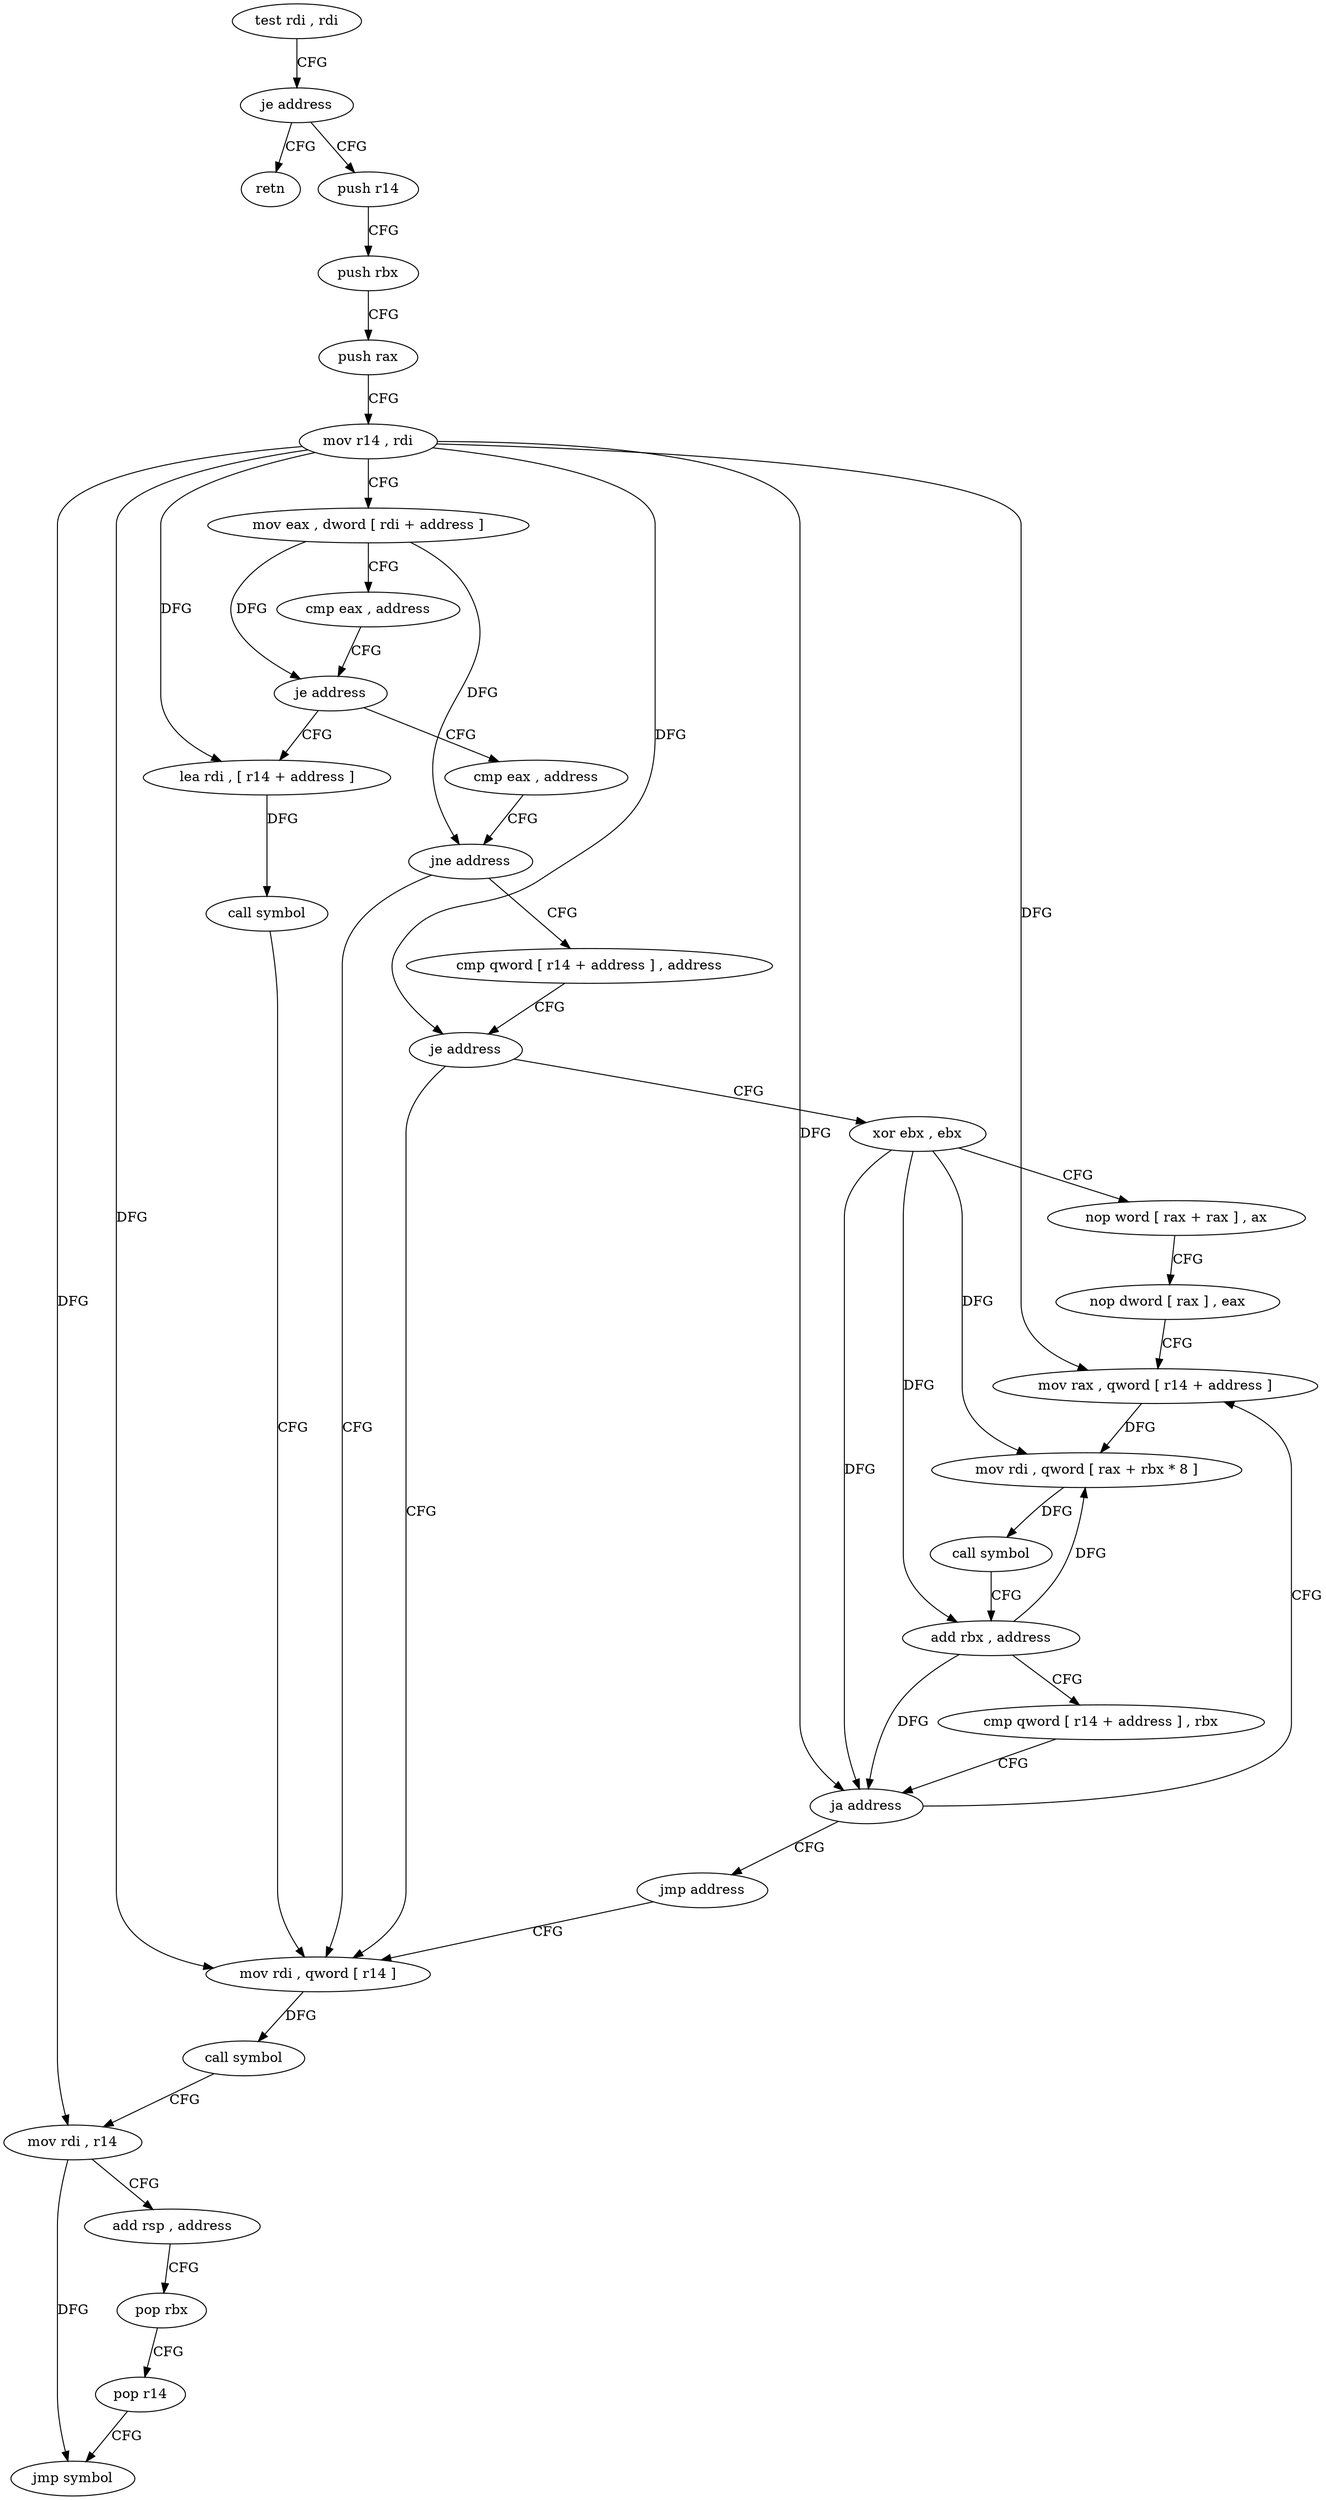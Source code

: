 digraph "func" {
"139728" [label = "test rdi , rdi" ]
"139731" [label = "je address" ]
"139801" [label = "retn" ]
"139733" [label = "push r14" ]
"139735" [label = "push rbx" ]
"139736" [label = "push rax" ]
"139737" [label = "mov r14 , rdi" ]
"139740" [label = "mov eax , dword [ rdi + address ]" ]
"139743" [label = "cmp eax , address" ]
"139746" [label = "je address" ]
"139802" [label = "lea rdi , [ r14 + address ]" ]
"139748" [label = "cmp eax , address" ]
"139806" [label = "call symbol" ]
"139811" [label = "mov rdi , qword [ r14 ]" ]
"139751" [label = "jne address" ]
"139753" [label = "cmp qword [ r14 + address ] , address" ]
"139814" [label = "call symbol" ]
"139819" [label = "mov rdi , r14" ]
"139822" [label = "add rsp , address" ]
"139826" [label = "pop rbx" ]
"139827" [label = "pop r14" ]
"139829" [label = "jmp symbol" ]
"139758" [label = "je address" ]
"139760" [label = "xor ebx , ebx" ]
"139762" [label = "nop word [ rax + rax ] , ax" ]
"139772" [label = "nop dword [ rax ] , eax" ]
"139776" [label = "mov rax , qword [ r14 + address ]" ]
"139780" [label = "mov rdi , qword [ rax + rbx * 8 ]" ]
"139784" [label = "call symbol" ]
"139789" [label = "add rbx , address" ]
"139793" [label = "cmp qword [ r14 + address ] , rbx" ]
"139797" [label = "ja address" ]
"139799" [label = "jmp address" ]
"139728" -> "139731" [ label = "CFG" ]
"139731" -> "139801" [ label = "CFG" ]
"139731" -> "139733" [ label = "CFG" ]
"139733" -> "139735" [ label = "CFG" ]
"139735" -> "139736" [ label = "CFG" ]
"139736" -> "139737" [ label = "CFG" ]
"139737" -> "139740" [ label = "CFG" ]
"139737" -> "139802" [ label = "DFG" ]
"139737" -> "139811" [ label = "DFG" ]
"139737" -> "139819" [ label = "DFG" ]
"139737" -> "139758" [ label = "DFG" ]
"139737" -> "139776" [ label = "DFG" ]
"139737" -> "139797" [ label = "DFG" ]
"139740" -> "139743" [ label = "CFG" ]
"139740" -> "139746" [ label = "DFG" ]
"139740" -> "139751" [ label = "DFG" ]
"139743" -> "139746" [ label = "CFG" ]
"139746" -> "139802" [ label = "CFG" ]
"139746" -> "139748" [ label = "CFG" ]
"139802" -> "139806" [ label = "DFG" ]
"139748" -> "139751" [ label = "CFG" ]
"139806" -> "139811" [ label = "CFG" ]
"139811" -> "139814" [ label = "DFG" ]
"139751" -> "139811" [ label = "CFG" ]
"139751" -> "139753" [ label = "CFG" ]
"139753" -> "139758" [ label = "CFG" ]
"139814" -> "139819" [ label = "CFG" ]
"139819" -> "139822" [ label = "CFG" ]
"139819" -> "139829" [ label = "DFG" ]
"139822" -> "139826" [ label = "CFG" ]
"139826" -> "139827" [ label = "CFG" ]
"139827" -> "139829" [ label = "CFG" ]
"139758" -> "139811" [ label = "CFG" ]
"139758" -> "139760" [ label = "CFG" ]
"139760" -> "139762" [ label = "CFG" ]
"139760" -> "139780" [ label = "DFG" ]
"139760" -> "139789" [ label = "DFG" ]
"139760" -> "139797" [ label = "DFG" ]
"139762" -> "139772" [ label = "CFG" ]
"139772" -> "139776" [ label = "CFG" ]
"139776" -> "139780" [ label = "DFG" ]
"139780" -> "139784" [ label = "DFG" ]
"139784" -> "139789" [ label = "CFG" ]
"139789" -> "139793" [ label = "CFG" ]
"139789" -> "139780" [ label = "DFG" ]
"139789" -> "139797" [ label = "DFG" ]
"139793" -> "139797" [ label = "CFG" ]
"139797" -> "139776" [ label = "CFG" ]
"139797" -> "139799" [ label = "CFG" ]
"139799" -> "139811" [ label = "CFG" ]
}
